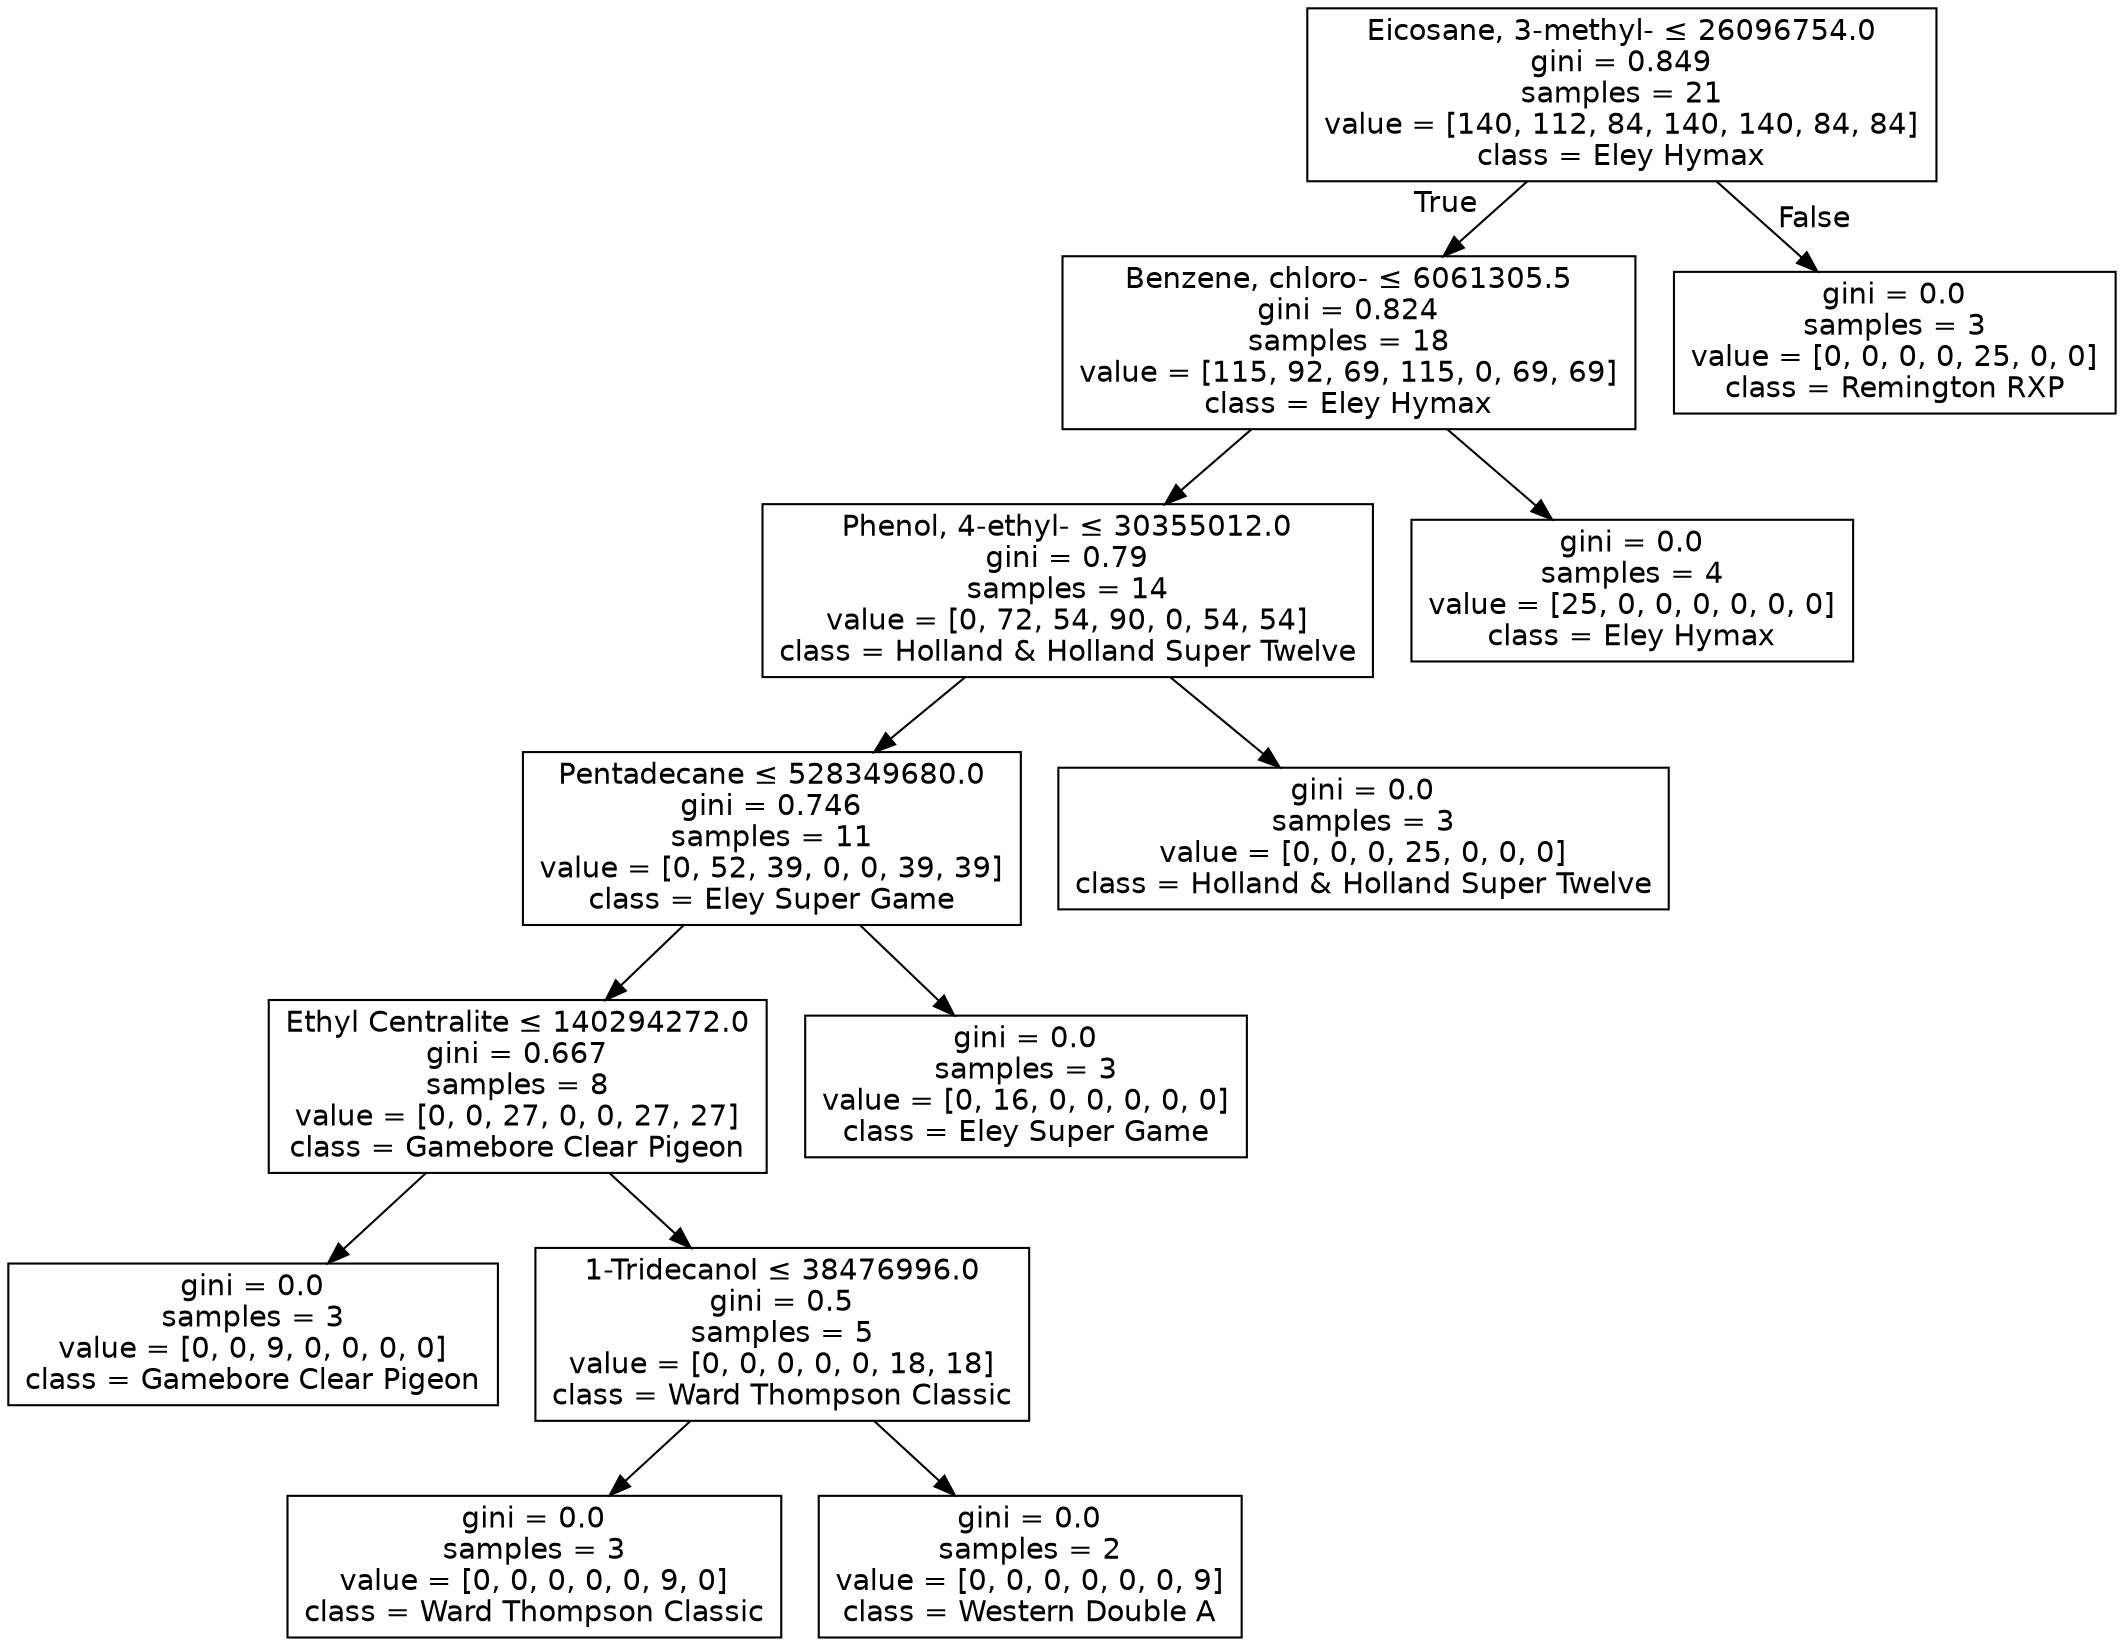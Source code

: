 digraph Tree {
node [shape=box, fontname="helvetica"] ;
edge [fontname="helvetica"] ;
0 [label=<Eicosane, 3-methyl- &le; 26096754.0<br/>gini = 0.849<br/>samples = 21<br/>value = [140, 112, 84, 140, 140, 84, 84]<br/>class = Eley Hymax>] ;
1 [label=<Benzene, chloro- &le; 6061305.5<br/>gini = 0.824<br/>samples = 18<br/>value = [115, 92, 69, 115, 0, 69, 69]<br/>class = Eley Hymax>] ;
0 -> 1 [labeldistance=2.5, labelangle=45, headlabel="True"] ;
2 [label=<Phenol, 4-ethyl- &le; 30355012.0<br/>gini = 0.79<br/>samples = 14<br/>value = [0, 72, 54, 90, 0, 54, 54]<br/>class = Holland &amp; Holland Super Twelve>] ;
1 -> 2 ;
3 [label=<Pentadecane &le; 528349680.0<br/>gini = 0.746<br/>samples = 11<br/>value = [0, 52, 39, 0, 0, 39, 39]<br/>class = Eley Super Game>] ;
2 -> 3 ;
4 [label=<Ethyl Centralite &le; 140294272.0<br/>gini = 0.667<br/>samples = 8<br/>value = [0, 0, 27, 0, 0, 27, 27]<br/>class = Gamebore Clear Pigeon>] ;
3 -> 4 ;
5 [label=<gini = 0.0<br/>samples = 3<br/>value = [0, 0, 9, 0, 0, 0, 0]<br/>class = Gamebore Clear Pigeon>] ;
4 -> 5 ;
6 [label=<1-Tridecanol &le; 38476996.0<br/>gini = 0.5<br/>samples = 5<br/>value = [0, 0, 0, 0, 0, 18, 18]<br/>class = Ward Thompson Classic>] ;
4 -> 6 ;
7 [label=<gini = 0.0<br/>samples = 3<br/>value = [0, 0, 0, 0, 0, 9, 0]<br/>class = Ward Thompson Classic>] ;
6 -> 7 ;
8 [label=<gini = 0.0<br/>samples = 2<br/>value = [0, 0, 0, 0, 0, 0, 9]<br/>class = Western Double A>] ;
6 -> 8 ;
9 [label=<gini = 0.0<br/>samples = 3<br/>value = [0, 16, 0, 0, 0, 0, 0]<br/>class = Eley Super Game>] ;
3 -> 9 ;
10 [label=<gini = 0.0<br/>samples = 3<br/>value = [0, 0, 0, 25, 0, 0, 0]<br/>class = Holland &amp; Holland Super Twelve>] ;
2 -> 10 ;
11 [label=<gini = 0.0<br/>samples = 4<br/>value = [25, 0, 0, 0, 0, 0, 0]<br/>class = Eley Hymax>] ;
1 -> 11 ;
12 [label=<gini = 0.0<br/>samples = 3<br/>value = [0, 0, 0, 0, 25, 0, 0]<br/>class = Remington RXP>] ;
0 -> 12 [labeldistance=2.5, labelangle=-45, headlabel="False"] ;
}
